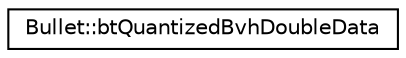 digraph "Graphical Class Hierarchy"
{
  edge [fontname="Helvetica",fontsize="10",labelfontname="Helvetica",labelfontsize="10"];
  node [fontname="Helvetica",fontsize="10",shape=record];
  rankdir="LR";
  Node1 [label="Bullet::btQuantizedBvhDoubleData",height=0.2,width=0.4,color="black", fillcolor="white", style="filled",URL="$class_bullet_1_1bt_quantized_bvh_double_data.html"];
}
